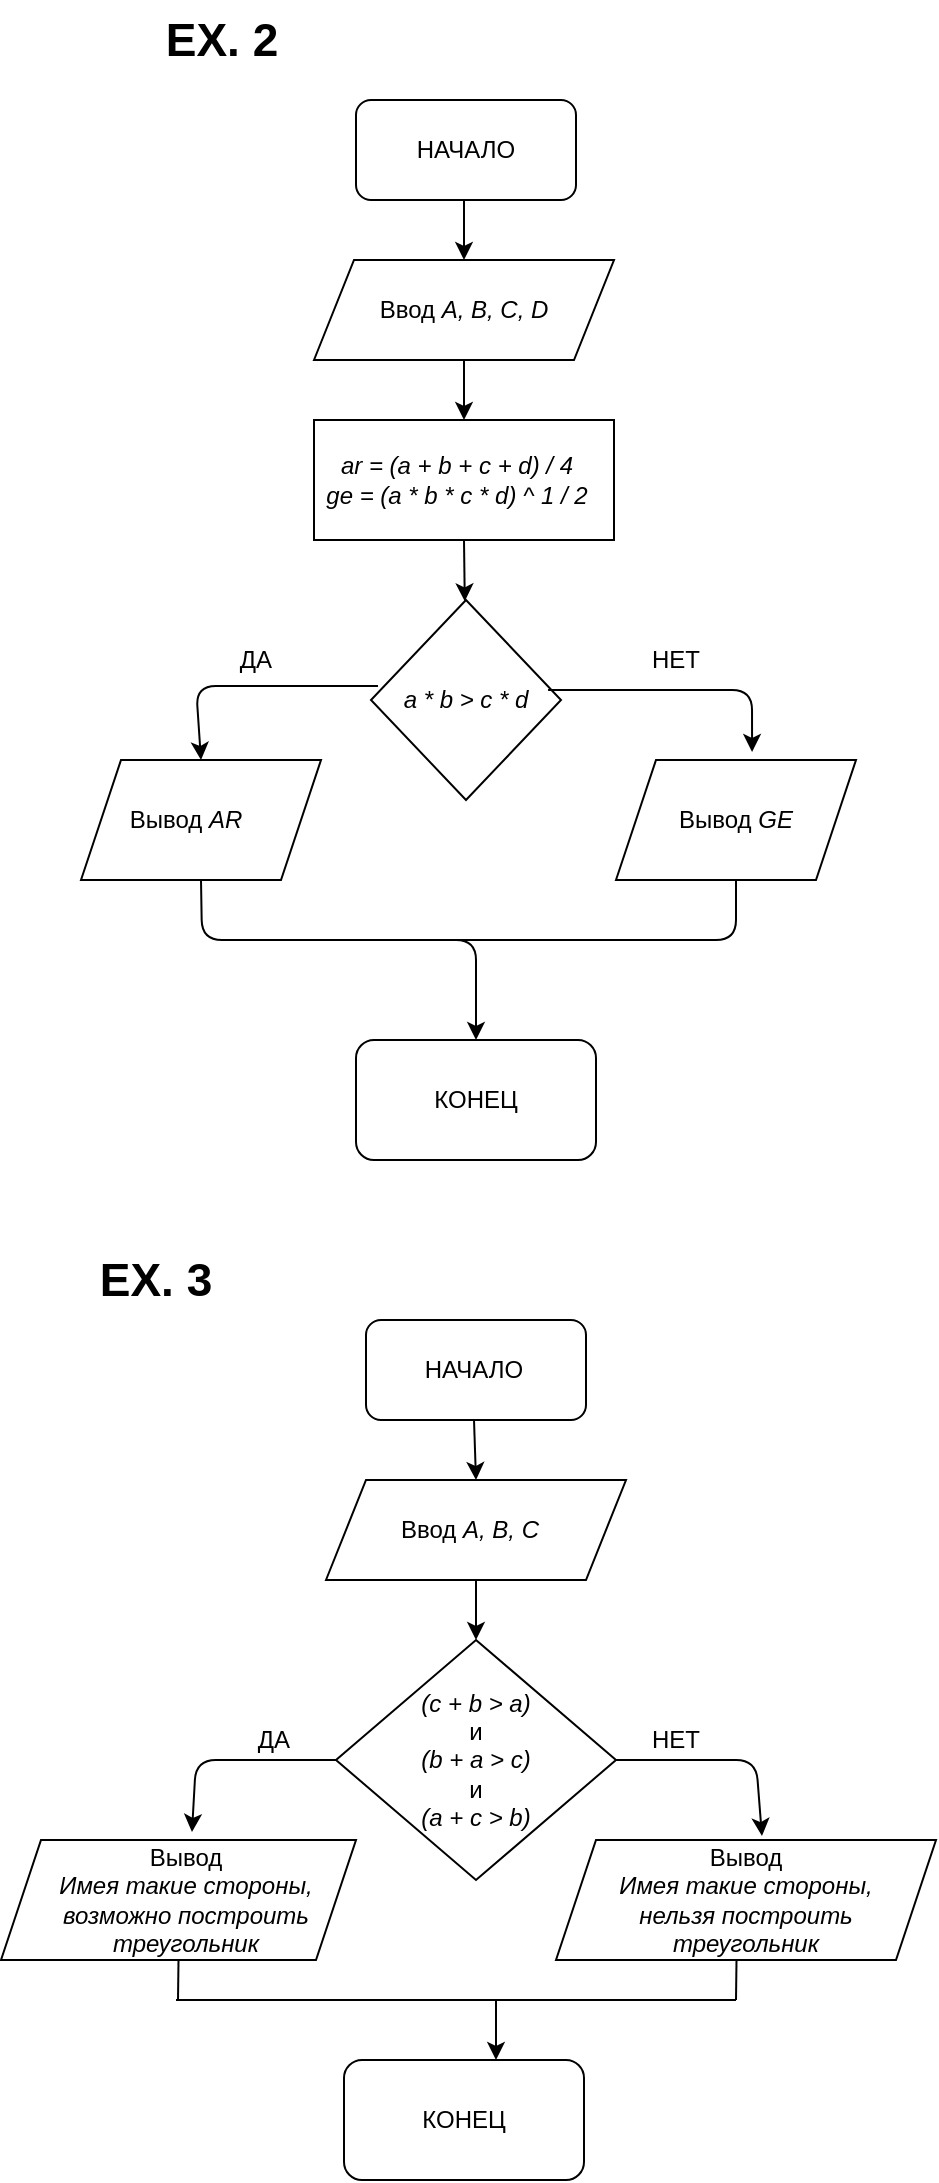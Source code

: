 <mxfile version="13.7.3" type="onedrive"><diagram id="JnyB-TRmXDV3A9gTbTMA" name="Page-1"><mxGraphModel dx="847" dy="720" grid="1" gridSize="10" guides="1" tooltips="1" connect="1" arrows="1" fold="1" page="1" pageScale="1" pageWidth="827" pageHeight="1169" math="0" shadow="0"><root><mxCell id="0"/><mxCell id="1" parent="0"/><mxCell id="-LBxCgOVgxEuzYj_S2Y8-1" value="" style="rounded=1;whiteSpace=wrap;html=1;fontFamily=Helvetica;fontStyle=1" vertex="1" parent="1"><mxGeometry x="360" y="100" width="110" height="50" as="geometry"/></mxCell><mxCell id="-LBxCgOVgxEuzYj_S2Y8-2" value="НАЧАЛО" style="text;html=1;strokeColor=none;fillColor=none;align=center;verticalAlign=middle;whiteSpace=wrap;rounded=0;fontFamily=Helvetica;" vertex="1" parent="1"><mxGeometry x="370" y="110" width="90" height="30" as="geometry"/></mxCell><mxCell id="-LBxCgOVgxEuzYj_S2Y8-3" value="" style="endArrow=classic;html=1;fontFamily=Helvetica;entryX=0.5;entryY=0;entryDx=0;entryDy=0;" edge="1" parent="1" target="-LBxCgOVgxEuzYj_S2Y8-5"><mxGeometry width="50" height="50" relative="1" as="geometry"><mxPoint x="414" y="150" as="sourcePoint"/><mxPoint x="407" y="170" as="targetPoint"/></mxGeometry></mxCell><mxCell id="-LBxCgOVgxEuzYj_S2Y8-5" value="" style="shape=parallelogram;perimeter=parallelogramPerimeter;whiteSpace=wrap;html=1;fixedSize=1;fontFamily=Helvetica;" vertex="1" parent="1"><mxGeometry x="339" y="180" width="150" height="50" as="geometry"/></mxCell><mxCell id="-LBxCgOVgxEuzYj_S2Y8-6" value="Ввод &lt;i&gt;A, B, C, D&lt;/i&gt;" style="text;html=1;strokeColor=none;fillColor=none;align=center;verticalAlign=middle;whiteSpace=wrap;rounded=0;fontFamily=Helvetica;" vertex="1" parent="1"><mxGeometry x="364" y="195" width="100" height="20" as="geometry"/></mxCell><mxCell id="-LBxCgOVgxEuzYj_S2Y8-7" value="" style="rounded=0;whiteSpace=wrap;html=1;fontFamily=Helvetica;" vertex="1" parent="1"><mxGeometry x="339" y="260" width="150" height="60" as="geometry"/></mxCell><mxCell id="-LBxCgOVgxEuzYj_S2Y8-8" value="" style="endArrow=classic;html=1;fontFamily=Helvetica;exitX=0.5;exitY=1;exitDx=0;exitDy=0;entryX=0.5;entryY=0;entryDx=0;entryDy=0;" edge="1" parent="1" source="-LBxCgOVgxEuzYj_S2Y8-5" target="-LBxCgOVgxEuzYj_S2Y8-7"><mxGeometry width="50" height="50" relative="1" as="geometry"><mxPoint x="320" y="300" as="sourcePoint"/><mxPoint x="370" y="250" as="targetPoint"/></mxGeometry></mxCell><mxCell id="-LBxCgOVgxEuzYj_S2Y8-13" value="&lt;div&gt;&lt;i&gt;ar = (a + b + c + d) / 4&lt;/i&gt;&lt;/div&gt;&lt;div&gt;&lt;i&gt;ge = (a * b * c * d) ^ 1 / 2&lt;/i&gt;&lt;/div&gt;" style="text;html=1;strokeColor=none;fillColor=none;align=center;verticalAlign=middle;whiteSpace=wrap;rounded=0;fontFamily=Helvetica;" vertex="1" parent="1"><mxGeometry x="342.5" y="275" width="135" height="30" as="geometry"/></mxCell><mxCell id="-LBxCgOVgxEuzYj_S2Y8-14" value="" style="endArrow=classic;html=1;fontFamily=Helvetica;exitX=0.5;exitY=1;exitDx=0;exitDy=0;" edge="1" parent="1" source="-LBxCgOVgxEuzYj_S2Y8-7" target="-LBxCgOVgxEuzYj_S2Y8-15"><mxGeometry width="50" height="50" relative="1" as="geometry"><mxPoint x="320" y="300" as="sourcePoint"/><mxPoint x="415" y="340" as="targetPoint"/></mxGeometry></mxCell><mxCell id="-LBxCgOVgxEuzYj_S2Y8-15" value="" style="rhombus;whiteSpace=wrap;html=1;" vertex="1" parent="1"><mxGeometry x="367.5" y="350" width="95" height="100" as="geometry"/></mxCell><mxCell id="-LBxCgOVgxEuzYj_S2Y8-17" value="&lt;i&gt;a * b &amp;gt; c * d&lt;/i&gt;" style="text;html=1;strokeColor=none;fillColor=none;align=center;verticalAlign=middle;whiteSpace=wrap;rounded=0;fontFamily=Helvetica;" vertex="1" parent="1"><mxGeometry x="380" y="390" width="70" height="20" as="geometry"/></mxCell><mxCell id="-LBxCgOVgxEuzYj_S2Y8-18" style="edgeStyle=orthogonalEdgeStyle;rounded=0;orthogonalLoop=1;jettySize=auto;html=1;exitX=0.5;exitY=1;exitDx=0;exitDy=0;fontFamily=Helvetica;" edge="1" parent="1" source="-LBxCgOVgxEuzYj_S2Y8-15" target="-LBxCgOVgxEuzYj_S2Y8-15"><mxGeometry relative="1" as="geometry"/></mxCell><mxCell id="-LBxCgOVgxEuzYj_S2Y8-19" value="" style="shape=parallelogram;perimeter=parallelogramPerimeter;whiteSpace=wrap;html=1;fixedSize=1;fontFamily=Helvetica;" vertex="1" parent="1"><mxGeometry x="222.5" y="430" width="120" height="60" as="geometry"/></mxCell><mxCell id="-LBxCgOVgxEuzYj_S2Y8-20" value="" style="shape=parallelogram;perimeter=parallelogramPerimeter;whiteSpace=wrap;html=1;fixedSize=1;fontFamily=Helvetica;" vertex="1" parent="1"><mxGeometry x="490" y="430" width="120" height="60" as="geometry"/></mxCell><mxCell id="-LBxCgOVgxEuzYj_S2Y8-21" value="" style="endArrow=classic;html=1;fontFamily=Helvetica;exitX=0.037;exitY=0.43;exitDx=0;exitDy=0;exitPerimeter=0;entryX=0.5;entryY=0;entryDx=0;entryDy=0;" edge="1" parent="1" source="-LBxCgOVgxEuzYj_S2Y8-15" target="-LBxCgOVgxEuzYj_S2Y8-19"><mxGeometry width="50" height="50" relative="1" as="geometry"><mxPoint x="320" y="300" as="sourcePoint"/><mxPoint x="370" y="250" as="targetPoint"/><Array as="points"><mxPoint x="280" y="393"/></Array></mxGeometry></mxCell><mxCell id="-LBxCgOVgxEuzYj_S2Y8-22" value="" style="endArrow=classic;html=1;fontFamily=Helvetica;exitX=0.932;exitY=0.45;exitDx=0;exitDy=0;exitPerimeter=0;entryX=0.567;entryY=-0.067;entryDx=0;entryDy=0;entryPerimeter=0;" edge="1" parent="1" source="-LBxCgOVgxEuzYj_S2Y8-15" target="-LBxCgOVgxEuzYj_S2Y8-20"><mxGeometry width="50" height="50" relative="1" as="geometry"><mxPoint x="320" y="300" as="sourcePoint"/><mxPoint x="370" y="250" as="targetPoint"/><Array as="points"><mxPoint x="558" y="395"/></Array></mxGeometry></mxCell><mxCell id="-LBxCgOVgxEuzYj_S2Y8-23" value="ДА" style="text;html=1;strokeColor=none;fillColor=none;align=center;verticalAlign=middle;whiteSpace=wrap;rounded=0;fontFamily=Helvetica;" vertex="1" parent="1"><mxGeometry x="290" y="370" width="40" height="20" as="geometry"/></mxCell><mxCell id="-LBxCgOVgxEuzYj_S2Y8-24" value="НЕТ" style="text;html=1;strokeColor=none;fillColor=none;align=center;verticalAlign=middle;whiteSpace=wrap;rounded=0;fontFamily=Helvetica;" vertex="1" parent="1"><mxGeometry x="500" y="370" width="40" height="20" as="geometry"/></mxCell><mxCell id="-LBxCgOVgxEuzYj_S2Y8-25" value="" style="endArrow=classic;html=1;fontFamily=Helvetica;exitX=0.5;exitY=1;exitDx=0;exitDy=0;entryX=0.5;entryY=0;entryDx=0;entryDy=0;" edge="1" parent="1" source="-LBxCgOVgxEuzYj_S2Y8-19" target="-LBxCgOVgxEuzYj_S2Y8-31"><mxGeometry width="50" height="50" relative="1" as="geometry"><mxPoint x="320" y="300" as="sourcePoint"/><mxPoint x="420" y="580" as="targetPoint"/><Array as="points"><mxPoint x="283" y="520"/><mxPoint x="420" y="520"/></Array></mxGeometry></mxCell><mxCell id="-LBxCgOVgxEuzYj_S2Y8-30" value="" style="endArrow=none;html=1;fontFamily=Helvetica;entryX=0.5;entryY=1;entryDx=0;entryDy=0;" edge="1" parent="1" target="-LBxCgOVgxEuzYj_S2Y8-20"><mxGeometry width="50" height="50" relative="1" as="geometry"><mxPoint x="370" y="520" as="sourcePoint"/><mxPoint x="510" y="510" as="targetPoint"/><Array as="points"><mxPoint x="550" y="520"/></Array></mxGeometry></mxCell><mxCell id="-LBxCgOVgxEuzYj_S2Y8-31" value="" style="rounded=1;whiteSpace=wrap;html=1;fontFamily=Helvetica;" vertex="1" parent="1"><mxGeometry x="360" y="570" width="120" height="60" as="geometry"/></mxCell><mxCell id="-LBxCgOVgxEuzYj_S2Y8-33" value="КОНЕЦ" style="text;html=1;strokeColor=none;fillColor=none;align=center;verticalAlign=middle;whiteSpace=wrap;rounded=0;fontFamily=Helvetica;" vertex="1" parent="1"><mxGeometry x="400" y="590" width="40" height="20" as="geometry"/></mxCell><mxCell id="-LBxCgOVgxEuzYj_S2Y8-34" value="Вывод &lt;i&gt;AR&lt;/i&gt;" style="text;html=1;strokeColor=none;fillColor=none;align=center;verticalAlign=middle;whiteSpace=wrap;rounded=0;fontFamily=Helvetica;" vertex="1" parent="1"><mxGeometry x="240" y="450" width="70" height="20" as="geometry"/></mxCell><mxCell id="-LBxCgOVgxEuzYj_S2Y8-35" value="Вывод &lt;i&gt;GE&lt;/i&gt;" style="text;html=1;strokeColor=none;fillColor=none;align=center;verticalAlign=middle;whiteSpace=wrap;rounded=0;fontFamily=Helvetica;" vertex="1" parent="1"><mxGeometry x="520" y="450" width="60" height="20" as="geometry"/></mxCell><mxCell id="-LBxCgOVgxEuzYj_S2Y8-37" value="&lt;b&gt;&lt;font style=&quot;font-size: 23px&quot;&gt;EX. 2&lt;/font&gt;&lt;/b&gt;" style="text;html=1;strokeColor=none;fillColor=none;align=center;verticalAlign=middle;whiteSpace=wrap;rounded=0;fontFamily=Helvetica;" vertex="1" parent="1"><mxGeometry x="242.5" y="50" width="100" height="40" as="geometry"/></mxCell><mxCell id="-LBxCgOVgxEuzYj_S2Y8-39" value="&lt;b&gt;&lt;font style=&quot;font-size: 23px&quot;&gt;EX. 3&lt;br&gt;&lt;/font&gt;&lt;/b&gt;" style="text;html=1;strokeColor=none;fillColor=none;align=center;verticalAlign=middle;whiteSpace=wrap;rounded=0;fontFamily=Helvetica;" vertex="1" parent="1"><mxGeometry x="210" y="670" width="100" height="40" as="geometry"/></mxCell><mxCell id="-LBxCgOVgxEuzYj_S2Y8-42" value="" style="rounded=1;whiteSpace=wrap;html=1;fontFamily=Helvetica;fontStyle=1" vertex="1" parent="1"><mxGeometry x="365" y="710" width="110" height="50" as="geometry"/></mxCell><mxCell id="-LBxCgOVgxEuzYj_S2Y8-43" value="НАЧАЛО" style="text;html=1;strokeColor=none;fillColor=none;align=center;verticalAlign=middle;whiteSpace=wrap;rounded=0;fontFamily=Helvetica;" vertex="1" parent="1"><mxGeometry x="364" y="710" width="110" height="50" as="geometry"/></mxCell><mxCell id="-LBxCgOVgxEuzYj_S2Y8-45" value="" style="endArrow=classic;html=1;fontFamily=Helvetica;exitX=0.5;exitY=1;exitDx=0;exitDy=0;" edge="1" parent="1" source="-LBxCgOVgxEuzYj_S2Y8-43"><mxGeometry width="50" height="50" relative="1" as="geometry"><mxPoint x="420" y="770" as="sourcePoint"/><mxPoint x="420" y="790" as="targetPoint"/></mxGeometry></mxCell><mxCell id="-LBxCgOVgxEuzYj_S2Y8-46" value="" style="shape=parallelogram;perimeter=parallelogramPerimeter;whiteSpace=wrap;html=1;fixedSize=1;fontFamily=Helvetica;" vertex="1" parent="1"><mxGeometry x="345" y="790" width="150" height="50" as="geometry"/></mxCell><mxCell id="-LBxCgOVgxEuzYj_S2Y8-47" value="Ввод &lt;i&gt;A, B, C&lt;br&gt;&lt;/i&gt;" style="text;html=1;strokeColor=none;fillColor=none;align=center;verticalAlign=middle;whiteSpace=wrap;rounded=0;fontFamily=Helvetica;" vertex="1" parent="1"><mxGeometry x="374" y="805" width="86" height="20" as="geometry"/></mxCell><mxCell id="-LBxCgOVgxEuzYj_S2Y8-48" value="" style="rhombus;whiteSpace=wrap;html=1;" vertex="1" parent="1"><mxGeometry x="350" y="870" width="140" height="120" as="geometry"/></mxCell><mxCell id="-LBxCgOVgxEuzYj_S2Y8-49" value="" style="endArrow=classic;html=1;fontFamily=Helvetica;exitX=0.5;exitY=1;exitDx=0;exitDy=0;entryX=0.5;entryY=0;entryDx=0;entryDy=0;" edge="1" parent="1" source="-LBxCgOVgxEuzYj_S2Y8-46" target="-LBxCgOVgxEuzYj_S2Y8-48"><mxGeometry width="50" height="50" relative="1" as="geometry"><mxPoint x="450" y="860" as="sourcePoint"/><mxPoint x="451" y="890" as="targetPoint"/></mxGeometry></mxCell><mxCell id="-LBxCgOVgxEuzYj_S2Y8-50" value="&lt;div&gt;&lt;i&gt;(c + b &amp;gt; a) &lt;br&gt;&lt;/i&gt;&lt;/div&gt;&lt;div&gt;и&lt;i&gt;&lt;br&gt;&lt;/i&gt;&lt;/div&gt;&lt;div&gt;&lt;i&gt; (b + a &amp;gt; c) &lt;/i&gt;и&lt;i&gt;&lt;br&gt;&lt;/i&gt;&lt;/div&gt;&lt;div&gt;&lt;i&gt; (a + c &amp;gt; b)&lt;/i&gt;&lt;/div&gt;" style="text;html=1;strokeColor=none;fillColor=none;align=center;verticalAlign=middle;whiteSpace=wrap;rounded=0;fontFamily=Helvetica;" vertex="1" parent="1"><mxGeometry x="390" y="920" width="60" height="20" as="geometry"/></mxCell><mxCell id="-LBxCgOVgxEuzYj_S2Y8-54" value="" style="endArrow=classic;html=1;fontFamily=Helvetica;exitX=1;exitY=0.5;exitDx=0;exitDy=0;entryX=0.542;entryY=-0.033;entryDx=0;entryDy=0;entryPerimeter=0;" edge="1" parent="1" source="-LBxCgOVgxEuzYj_S2Y8-48" target="-LBxCgOVgxEuzYj_S2Y8-59"><mxGeometry width="50" height="50" relative="1" as="geometry"><mxPoint x="500" y="940" as="sourcePoint"/><mxPoint x="602" y="970.98" as="targetPoint"/><Array as="points"><mxPoint x="560" y="930"/></Array></mxGeometry></mxCell><mxCell id="-LBxCgOVgxEuzYj_S2Y8-55" value="НЕТ" style="text;html=1;strokeColor=none;fillColor=none;align=center;verticalAlign=middle;whiteSpace=wrap;rounded=0;fontFamily=Helvetica;" vertex="1" parent="1"><mxGeometry x="500" y="910" width="40" height="20" as="geometry"/></mxCell><mxCell id="-LBxCgOVgxEuzYj_S2Y8-57" value="" style="endArrow=classic;html=1;fontFamily=Helvetica;exitX=0;exitY=0.5;exitDx=0;exitDy=0;entryX=0.538;entryY=-0.067;entryDx=0;entryDy=0;entryPerimeter=0;" edge="1" parent="1" source="-LBxCgOVgxEuzYj_S2Y8-48" target="-LBxCgOVgxEuzYj_S2Y8-60"><mxGeometry width="50" height="50" relative="1" as="geometry"><mxPoint x="310" y="930" as="sourcePoint"/><mxPoint x="240" y="970" as="targetPoint"/><Array as="points"><mxPoint x="280" y="930"/></Array></mxGeometry></mxCell><mxCell id="-LBxCgOVgxEuzYj_S2Y8-58" value="ДА" style="text;html=1;strokeColor=none;fillColor=none;align=center;verticalAlign=middle;whiteSpace=wrap;rounded=0;fontFamily=Helvetica;" vertex="1" parent="1"><mxGeometry x="299" y="910" width="40" height="20" as="geometry"/></mxCell><mxCell id="-LBxCgOVgxEuzYj_S2Y8-59" value="" style="shape=parallelogram;perimeter=parallelogramPerimeter;whiteSpace=wrap;html=1;fixedSize=1;fontFamily=Helvetica;" vertex="1" parent="1"><mxGeometry x="460" y="970" width="190" height="60" as="geometry"/></mxCell><mxCell id="-LBxCgOVgxEuzYj_S2Y8-60" value="" style="shape=parallelogram;perimeter=parallelogramPerimeter;whiteSpace=wrap;html=1;fixedSize=1;fontFamily=Helvetica;" vertex="1" parent="1"><mxGeometry x="182.5" y="970" width="177.5" height="60" as="geometry"/></mxCell><mxCell id="-LBxCgOVgxEuzYj_S2Y8-61" value="&lt;div&gt;Вывод &lt;br&gt;&lt;/div&gt;&lt;div&gt;&lt;i&gt;Имея такие стороны, возможно построить треугольник&lt;/i&gt;&lt;br&gt;&lt;/div&gt;" style="text;html=1;strokeColor=none;fillColor=none;align=center;verticalAlign=middle;whiteSpace=wrap;rounded=0;fontFamily=Helvetica;" vertex="1" parent="1"><mxGeometry x="200" y="990" width="150" height="20" as="geometry"/></mxCell><mxCell id="-LBxCgOVgxEuzYj_S2Y8-62" value="&lt;div&gt;Вывод &lt;br&gt;&lt;/div&gt;&lt;div&gt;&lt;i&gt;Имея такие стороны, нельзя построить треугольник&lt;/i&gt;&lt;/div&gt;" style="text;html=1;strokeColor=none;fillColor=none;align=center;verticalAlign=middle;whiteSpace=wrap;rounded=0;fontFamily=Helvetica;" vertex="1" parent="1"><mxGeometry x="480" y="990" width="150" height="20" as="geometry"/></mxCell><mxCell id="-LBxCgOVgxEuzYj_S2Y8-68" value="" style="endArrow=none;html=1;fontFamily=Helvetica;entryX=0.5;entryY=1;entryDx=0;entryDy=0;" edge="1" parent="1" target="-LBxCgOVgxEuzYj_S2Y8-60"><mxGeometry width="50" height="50" relative="1" as="geometry"><mxPoint x="271" y="1050" as="sourcePoint"/><mxPoint x="360" y="1000" as="targetPoint"/></mxGeometry></mxCell><mxCell id="-LBxCgOVgxEuzYj_S2Y8-72" value="" style="endArrow=none;html=1;fontFamily=Helvetica;entryX=0.475;entryY=1;entryDx=0;entryDy=0;entryPerimeter=0;" edge="1" parent="1" target="-LBxCgOVgxEuzYj_S2Y8-59"><mxGeometry width="50" height="50" relative="1" as="geometry"><mxPoint x="550" y="1050" as="sourcePoint"/><mxPoint x="550.25" y="1040" as="targetPoint"/></mxGeometry></mxCell><mxCell id="-LBxCgOVgxEuzYj_S2Y8-73" value="" style="endArrow=none;html=1;fontFamily=Helvetica;" edge="1" parent="1"><mxGeometry width="50" height="50" relative="1" as="geometry"><mxPoint x="270" y="1050" as="sourcePoint"/><mxPoint x="550" y="1050" as="targetPoint"/></mxGeometry></mxCell><mxCell id="-LBxCgOVgxEuzYj_S2Y8-74" value="" style="endArrow=classic;html=1;fontFamily=Helvetica;" edge="1" parent="1"><mxGeometry width="50" height="50" relative="1" as="geometry"><mxPoint x="430" y="1050" as="sourcePoint"/><mxPoint x="430" y="1080" as="targetPoint"/><Array as="points"><mxPoint x="430" y="1060"/></Array></mxGeometry></mxCell><mxCell id="-LBxCgOVgxEuzYj_S2Y8-75" value="" style="rounded=1;whiteSpace=wrap;html=1;fontFamily=Helvetica;" vertex="1" parent="1"><mxGeometry x="354" y="1080" width="120" height="60" as="geometry"/></mxCell><mxCell id="-LBxCgOVgxEuzYj_S2Y8-76" value="КОНЕЦ" style="text;html=1;strokeColor=none;fillColor=none;align=center;verticalAlign=middle;whiteSpace=wrap;rounded=0;fontFamily=Helvetica;" vertex="1" parent="1"><mxGeometry x="394" y="1100" width="40" height="20" as="geometry"/></mxCell></root></mxGraphModel></diagram></mxfile>